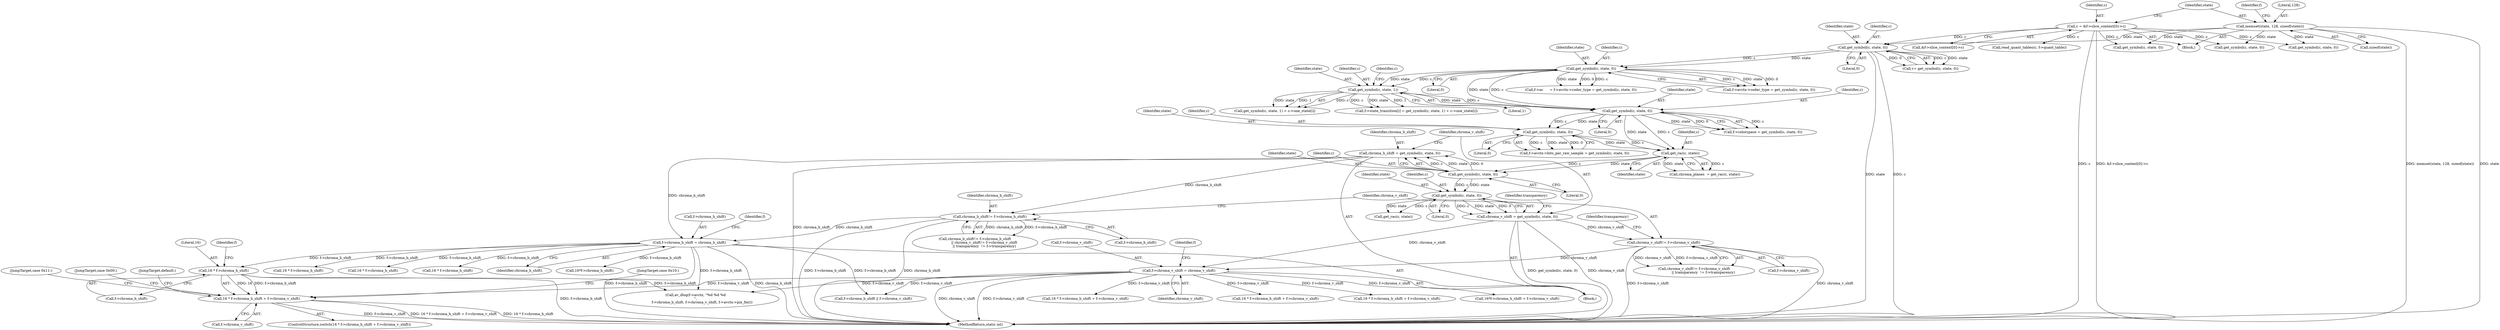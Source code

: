 digraph "0_FFmpeg_b05cd1ea7e45a836f7f6071a716c38bb30326e0f@pointer" {
"1000596" [label="(Call,16 * f->chroma_h_shift + f->chroma_v_shift)"];
"1000597" [label="(Call,16 * f->chroma_h_shift)"];
"1000300" [label="(Call,f->chroma_h_shift = chroma_h_shift)"];
"1000240" [label="(Call,chroma_h_shift = get_symbol(c, state, 0))"];
"1000242" [label="(Call,get_symbol(c, state, 0))"];
"1000237" [label="(Call,get_rac(c, state))"];
"1000215" [label="(Call,get_symbol(c, state, 0))"];
"1000202" [label="(Call,get_symbol(c, state, 1))"];
"1000175" [label="(Call,get_symbol(c, state, 0))"];
"1000142" [label="(Call,get_symbol(c, state, 0))"];
"1000113" [label="(Call,c = &f->slice_context[0]->c)"];
"1000123" [label="(Call,memset(state, 128, sizeof(state)))"];
"1000231" [label="(Call,get_symbol(c, state, 0))"];
"1000270" [label="(Call,chroma_h_shift!= f->chroma_h_shift)"];
"1000305" [label="(Call,f->chroma_v_shift = chroma_v_shift)"];
"1000276" [label="(Call,chroma_v_shift!= f->chroma_v_shift)"];
"1000246" [label="(Call,chroma_v_shift = get_symbol(c, state, 0))"];
"1000248" [label="(Call,get_symbol(c, state, 0))"];
"1000204" [label="(Identifier,state)"];
"1000124" [label="(Identifier,state)"];
"1000177" [label="(Identifier,state)"];
"1000241" [label="(Identifier,chroma_h_shift)"];
"1000275" [label="(Call,chroma_v_shift!= f->chroma_v_shift\n                 || transparency  != f->transparency)"];
"1000277" [label="(Identifier,chroma_v_shift)"];
"1000597" [label="(Call,16 * f->chroma_h_shift)"];
"1000134" [label="(Block,)"];
"1000203" [label="(Identifier,c)"];
"1000250" [label="(Identifier,state)"];
"1000272" [label="(Call,f->chroma_h_shift)"];
"1000615" [label="(JumpTarget,case 0x10:)"];
"1000201" [label="(Call,get_symbol(c, state, 1) + c->one_state[i])"];
"1000233" [label="(Identifier,state)"];
"1000301" [label="(Call,f->chroma_h_shift)"];
"1000175" [label="(Call,get_symbol(c, state, 0))"];
"1000624" [label="(JumpTarget,case 0x11:)"];
"1000312" [label="(Identifier,f)"];
"1000225" [label="(Call,f->avctx->bits_per_raw_sample = get_symbol(c, state, 0))"];
"1000470" [label="(Call,16*f->chroma_h_shift + f->chroma_v_shift)"];
"1000246" [label="(Call,chroma_v_shift = get_symbol(c, state, 0))"];
"1000131" [label="(Identifier,f)"];
"1000270" [label="(Call,chroma_h_shift!= f->chroma_h_shift)"];
"1000813" [label="(Call,av_dlog(f->avctx, \"%d %d %d\n\",\n            f->chroma_h_shift, f->chroma_v_shift, f->avctx->pix_fmt))"];
"1000165" [label="(Call,f->ac      = f->avctx->coder_type = get_symbol(c, state, 0))"];
"1000596" [label="(Call,16 * f->chroma_h_shift + f->chroma_v_shift)"];
"1000123" [label="(Call,memset(state, 128, sizeof(state)))"];
"1001201" [label="(Call,get_symbol(c, state, 0))"];
"1000253" [label="(Identifier,transparency)"];
"1000115" [label="(Call,&f->slice_context[0]->c)"];
"1000381" [label="(Call,16 * f->chroma_h_shift + f->chroma_v_shift)"];
"1000140" [label="(Call,v= get_symbol(c, state, 0))"];
"1000595" [label="(ControlStructure,switch(16 * f->chroma_h_shift + f->chroma_v_shift))"];
"1000217" [label="(Identifier,state)"];
"1000144" [label="(Identifier,state)"];
"1000382" [label="(Call,16 * f->chroma_h_shift)"];
"1000235" [label="(Call,chroma_planes  = get_rac(c, state))"];
"1000306" [label="(Call,f->chroma_v_shift)"];
"1000245" [label="(Literal,0)"];
"1000242" [label="(Call,get_symbol(c, state, 0))"];
"1000282" [label="(Identifier,transparency)"];
"1000300" [label="(Call,f->chroma_h_shift = chroma_h_shift)"];
"1000232" [label="(Identifier,c)"];
"1000305" [label="(Call,f->chroma_v_shift = chroma_v_shift)"];
"1000216" [label="(Identifier,c)"];
"1000104" [label="(Block,)"];
"1000169" [label="(Call,f->avctx->coder_type = get_symbol(c, state, 0))"];
"1000143" [label="(Identifier,c)"];
"1000254" [label="(Call,get_rac(c, state))"];
"1000114" [label="(Identifier,c)"];
"1000309" [label="(Identifier,chroma_v_shift)"];
"1000195" [label="(Call,f->state_transition[i] = get_symbol(c, state, 1) + c->one_state[i])"];
"1000534" [label="(Call,16 * f->chroma_h_shift)"];
"1000647" [label="(Call,16 * f->chroma_h_shift)"];
"1000142" [label="(Call,get_symbol(c, state, 0))"];
"1000269" [label="(Call,chroma_h_shift!= f->chroma_h_shift\n                 || chroma_v_shift!= f->chroma_v_shift\n                 || transparency  != f->transparency)"];
"1000240" [label="(Call,chroma_h_shift = get_symbol(c, state, 0))"];
"1000606" [label="(JumpTarget,case 0x00:)"];
"1000211" [label="(Call,f->colorspace = get_symbol(c, state, 0))"];
"1000234" [label="(Literal,0)"];
"1000126" [label="(Call,sizeof(state))"];
"1001295" [label="(MethodReturn,static int)"];
"1000248" [label="(Call,get_symbol(c, state, 0))"];
"1000244" [label="(Identifier,state)"];
"1000176" [label="(Identifier,c)"];
"1000271" [label="(Identifier,chroma_h_shift)"];
"1000238" [label="(Identifier,c)"];
"1000304" [label="(Identifier,chroma_h_shift)"];
"1000633" [label="(JumpTarget,default:)"];
"1000602" [label="(Call,f->chroma_v_shift)"];
"1000471" [label="(Call,16*f->chroma_h_shift)"];
"1000276" [label="(Call,chroma_v_shift!= f->chroma_v_shift)"];
"1000603" [label="(Identifier,f)"];
"1000646" [label="(Call,16 * f->chroma_h_shift + f->chroma_v_shift)"];
"1000239" [label="(Identifier,state)"];
"1000599" [label="(Call,f->chroma_h_shift)"];
"1000598" [label="(Literal,16)"];
"1000218" [label="(Literal,0)"];
"1000125" [label="(Literal,128)"];
"1000247" [label="(Identifier,chroma_v_shift)"];
"1000251" [label="(Literal,0)"];
"1000145" [label="(Literal,0)"];
"1000868" [label="(Call,get_symbol(c, state, 0))"];
"1000178" [label="(Literal,0)"];
"1000205" [label="(Literal,1)"];
"1000249" [label="(Identifier,c)"];
"1000231" [label="(Call,get_symbol(c, state, 0))"];
"1000215" [label="(Call,get_symbol(c, state, 0))"];
"1000237" [label="(Call,get_rac(c, state))"];
"1000113" [label="(Call,c = &f->slice_context[0]->c)"];
"1000243" [label="(Identifier,c)"];
"1000702" [label="(Call,f->chroma_h_shift || f->chroma_v_shift)"];
"1000208" [label="(Identifier,c)"];
"1000838" [label="(Call,read_quant_tables(c, f->quant_table))"];
"1000278" [label="(Call,f->chroma_v_shift)"];
"1000307" [label="(Identifier,f)"];
"1000202" [label="(Call,get_symbol(c, state, 1))"];
"1001016" [label="(Call,get_symbol(c, state, 0))"];
"1000533" [label="(Call,16 * f->chroma_h_shift + f->chroma_v_shift)"];
"1000596" -> "1000595"  [label="AST: "];
"1000596" -> "1000602"  [label="CFG: "];
"1000597" -> "1000596"  [label="AST: "];
"1000602" -> "1000596"  [label="AST: "];
"1000606" -> "1000596"  [label="CFG: "];
"1000615" -> "1000596"  [label="CFG: "];
"1000624" -> "1000596"  [label="CFG: "];
"1000633" -> "1000596"  [label="CFG: "];
"1000596" -> "1001295"  [label="DDG: 16 * f->chroma_h_shift"];
"1000596" -> "1001295"  [label="DDG: f->chroma_v_shift"];
"1000596" -> "1001295"  [label="DDG: 16 * f->chroma_h_shift + f->chroma_v_shift"];
"1000597" -> "1000596"  [label="DDG: 16"];
"1000597" -> "1000596"  [label="DDG: f->chroma_h_shift"];
"1000305" -> "1000596"  [label="DDG: f->chroma_v_shift"];
"1000597" -> "1000599"  [label="CFG: "];
"1000598" -> "1000597"  [label="AST: "];
"1000599" -> "1000597"  [label="AST: "];
"1000603" -> "1000597"  [label="CFG: "];
"1000597" -> "1001295"  [label="DDG: f->chroma_h_shift"];
"1000300" -> "1000597"  [label="DDG: f->chroma_h_shift"];
"1000597" -> "1000813"  [label="DDG: f->chroma_h_shift"];
"1000300" -> "1000134"  [label="AST: "];
"1000300" -> "1000304"  [label="CFG: "];
"1000301" -> "1000300"  [label="AST: "];
"1000304" -> "1000300"  [label="AST: "];
"1000307" -> "1000300"  [label="CFG: "];
"1000300" -> "1001295"  [label="DDG: chroma_h_shift"];
"1000300" -> "1001295"  [label="DDG: f->chroma_h_shift"];
"1000240" -> "1000300"  [label="DDG: chroma_h_shift"];
"1000270" -> "1000300"  [label="DDG: chroma_h_shift"];
"1000300" -> "1000382"  [label="DDG: f->chroma_h_shift"];
"1000300" -> "1000471"  [label="DDG: f->chroma_h_shift"];
"1000300" -> "1000534"  [label="DDG: f->chroma_h_shift"];
"1000300" -> "1000647"  [label="DDG: f->chroma_h_shift"];
"1000300" -> "1000702"  [label="DDG: f->chroma_h_shift"];
"1000300" -> "1000813"  [label="DDG: f->chroma_h_shift"];
"1000240" -> "1000134"  [label="AST: "];
"1000240" -> "1000242"  [label="CFG: "];
"1000241" -> "1000240"  [label="AST: "];
"1000242" -> "1000240"  [label="AST: "];
"1000247" -> "1000240"  [label="CFG: "];
"1000240" -> "1001295"  [label="DDG: chroma_h_shift"];
"1000242" -> "1000240"  [label="DDG: c"];
"1000242" -> "1000240"  [label="DDG: state"];
"1000242" -> "1000240"  [label="DDG: 0"];
"1000240" -> "1000270"  [label="DDG: chroma_h_shift"];
"1000242" -> "1000245"  [label="CFG: "];
"1000243" -> "1000242"  [label="AST: "];
"1000244" -> "1000242"  [label="AST: "];
"1000245" -> "1000242"  [label="AST: "];
"1000237" -> "1000242"  [label="DDG: c"];
"1000237" -> "1000242"  [label="DDG: state"];
"1000242" -> "1000248"  [label="DDG: c"];
"1000242" -> "1000248"  [label="DDG: state"];
"1000237" -> "1000235"  [label="AST: "];
"1000237" -> "1000239"  [label="CFG: "];
"1000238" -> "1000237"  [label="AST: "];
"1000239" -> "1000237"  [label="AST: "];
"1000235" -> "1000237"  [label="CFG: "];
"1000237" -> "1000235"  [label="DDG: c"];
"1000237" -> "1000235"  [label="DDG: state"];
"1000215" -> "1000237"  [label="DDG: c"];
"1000215" -> "1000237"  [label="DDG: state"];
"1000231" -> "1000237"  [label="DDG: c"];
"1000231" -> "1000237"  [label="DDG: state"];
"1000215" -> "1000211"  [label="AST: "];
"1000215" -> "1000218"  [label="CFG: "];
"1000216" -> "1000215"  [label="AST: "];
"1000217" -> "1000215"  [label="AST: "];
"1000218" -> "1000215"  [label="AST: "];
"1000211" -> "1000215"  [label="CFG: "];
"1000215" -> "1000211"  [label="DDG: c"];
"1000215" -> "1000211"  [label="DDG: state"];
"1000215" -> "1000211"  [label="DDG: 0"];
"1000202" -> "1000215"  [label="DDG: c"];
"1000202" -> "1000215"  [label="DDG: state"];
"1000175" -> "1000215"  [label="DDG: c"];
"1000175" -> "1000215"  [label="DDG: state"];
"1000215" -> "1000231"  [label="DDG: c"];
"1000215" -> "1000231"  [label="DDG: state"];
"1000202" -> "1000201"  [label="AST: "];
"1000202" -> "1000205"  [label="CFG: "];
"1000203" -> "1000202"  [label="AST: "];
"1000204" -> "1000202"  [label="AST: "];
"1000205" -> "1000202"  [label="AST: "];
"1000208" -> "1000202"  [label="CFG: "];
"1000202" -> "1000195"  [label="DDG: c"];
"1000202" -> "1000195"  [label="DDG: state"];
"1000202" -> "1000195"  [label="DDG: 1"];
"1000202" -> "1000201"  [label="DDG: c"];
"1000202" -> "1000201"  [label="DDG: state"];
"1000202" -> "1000201"  [label="DDG: 1"];
"1000175" -> "1000202"  [label="DDG: c"];
"1000175" -> "1000202"  [label="DDG: state"];
"1000175" -> "1000169"  [label="AST: "];
"1000175" -> "1000178"  [label="CFG: "];
"1000176" -> "1000175"  [label="AST: "];
"1000177" -> "1000175"  [label="AST: "];
"1000178" -> "1000175"  [label="AST: "];
"1000169" -> "1000175"  [label="CFG: "];
"1000175" -> "1000165"  [label="DDG: c"];
"1000175" -> "1000165"  [label="DDG: state"];
"1000175" -> "1000165"  [label="DDG: 0"];
"1000175" -> "1000169"  [label="DDG: c"];
"1000175" -> "1000169"  [label="DDG: state"];
"1000175" -> "1000169"  [label="DDG: 0"];
"1000142" -> "1000175"  [label="DDG: c"];
"1000142" -> "1000175"  [label="DDG: state"];
"1000142" -> "1000140"  [label="AST: "];
"1000142" -> "1000145"  [label="CFG: "];
"1000143" -> "1000142"  [label="AST: "];
"1000144" -> "1000142"  [label="AST: "];
"1000145" -> "1000142"  [label="AST: "];
"1000140" -> "1000142"  [label="CFG: "];
"1000142" -> "1001295"  [label="DDG: state"];
"1000142" -> "1001295"  [label="DDG: c"];
"1000142" -> "1000140"  [label="DDG: c"];
"1000142" -> "1000140"  [label="DDG: state"];
"1000142" -> "1000140"  [label="DDG: 0"];
"1000113" -> "1000142"  [label="DDG: c"];
"1000123" -> "1000142"  [label="DDG: state"];
"1000113" -> "1000104"  [label="AST: "];
"1000113" -> "1000115"  [label="CFG: "];
"1000114" -> "1000113"  [label="AST: "];
"1000115" -> "1000113"  [label="AST: "];
"1000124" -> "1000113"  [label="CFG: "];
"1000113" -> "1001295"  [label="DDG: c"];
"1000113" -> "1001295"  [label="DDG: &f->slice_context[0]->c"];
"1000113" -> "1000838"  [label="DDG: c"];
"1000113" -> "1000868"  [label="DDG: c"];
"1000113" -> "1001016"  [label="DDG: c"];
"1000113" -> "1001201"  [label="DDG: c"];
"1000123" -> "1000104"  [label="AST: "];
"1000123" -> "1000126"  [label="CFG: "];
"1000124" -> "1000123"  [label="AST: "];
"1000125" -> "1000123"  [label="AST: "];
"1000126" -> "1000123"  [label="AST: "];
"1000131" -> "1000123"  [label="CFG: "];
"1000123" -> "1001295"  [label="DDG: memset(state, 128, sizeof(state))"];
"1000123" -> "1001295"  [label="DDG: state"];
"1000123" -> "1000868"  [label="DDG: state"];
"1000123" -> "1001016"  [label="DDG: state"];
"1000123" -> "1001201"  [label="DDG: state"];
"1000231" -> "1000225"  [label="AST: "];
"1000231" -> "1000234"  [label="CFG: "];
"1000232" -> "1000231"  [label="AST: "];
"1000233" -> "1000231"  [label="AST: "];
"1000234" -> "1000231"  [label="AST: "];
"1000225" -> "1000231"  [label="CFG: "];
"1000231" -> "1000225"  [label="DDG: c"];
"1000231" -> "1000225"  [label="DDG: state"];
"1000231" -> "1000225"  [label="DDG: 0"];
"1000270" -> "1000269"  [label="AST: "];
"1000270" -> "1000272"  [label="CFG: "];
"1000271" -> "1000270"  [label="AST: "];
"1000272" -> "1000270"  [label="AST: "];
"1000277" -> "1000270"  [label="CFG: "];
"1000269" -> "1000270"  [label="CFG: "];
"1000270" -> "1001295"  [label="DDG: f->chroma_h_shift"];
"1000270" -> "1001295"  [label="DDG: chroma_h_shift"];
"1000270" -> "1000269"  [label="DDG: chroma_h_shift"];
"1000270" -> "1000269"  [label="DDG: f->chroma_h_shift"];
"1000305" -> "1000134"  [label="AST: "];
"1000305" -> "1000309"  [label="CFG: "];
"1000306" -> "1000305"  [label="AST: "];
"1000309" -> "1000305"  [label="AST: "];
"1000312" -> "1000305"  [label="CFG: "];
"1000305" -> "1001295"  [label="DDG: chroma_v_shift"];
"1000305" -> "1001295"  [label="DDG: f->chroma_v_shift"];
"1000276" -> "1000305"  [label="DDG: chroma_v_shift"];
"1000246" -> "1000305"  [label="DDG: chroma_v_shift"];
"1000305" -> "1000381"  [label="DDG: f->chroma_v_shift"];
"1000305" -> "1000470"  [label="DDG: f->chroma_v_shift"];
"1000305" -> "1000533"  [label="DDG: f->chroma_v_shift"];
"1000305" -> "1000646"  [label="DDG: f->chroma_v_shift"];
"1000305" -> "1000702"  [label="DDG: f->chroma_v_shift"];
"1000305" -> "1000813"  [label="DDG: f->chroma_v_shift"];
"1000276" -> "1000275"  [label="AST: "];
"1000276" -> "1000278"  [label="CFG: "];
"1000277" -> "1000276"  [label="AST: "];
"1000278" -> "1000276"  [label="AST: "];
"1000282" -> "1000276"  [label="CFG: "];
"1000275" -> "1000276"  [label="CFG: "];
"1000276" -> "1001295"  [label="DDG: f->chroma_v_shift"];
"1000276" -> "1001295"  [label="DDG: chroma_v_shift"];
"1000276" -> "1000275"  [label="DDG: chroma_v_shift"];
"1000276" -> "1000275"  [label="DDG: f->chroma_v_shift"];
"1000246" -> "1000276"  [label="DDG: chroma_v_shift"];
"1000246" -> "1000134"  [label="AST: "];
"1000246" -> "1000248"  [label="CFG: "];
"1000247" -> "1000246"  [label="AST: "];
"1000248" -> "1000246"  [label="AST: "];
"1000253" -> "1000246"  [label="CFG: "];
"1000246" -> "1001295"  [label="DDG: get_symbol(c, state, 0)"];
"1000246" -> "1001295"  [label="DDG: chroma_v_shift"];
"1000248" -> "1000246"  [label="DDG: c"];
"1000248" -> "1000246"  [label="DDG: state"];
"1000248" -> "1000246"  [label="DDG: 0"];
"1000248" -> "1000251"  [label="CFG: "];
"1000249" -> "1000248"  [label="AST: "];
"1000250" -> "1000248"  [label="AST: "];
"1000251" -> "1000248"  [label="AST: "];
"1000248" -> "1000254"  [label="DDG: c"];
"1000248" -> "1000254"  [label="DDG: state"];
}
